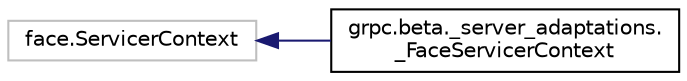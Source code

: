 digraph "Graphical Class Hierarchy"
{
 // LATEX_PDF_SIZE
  edge [fontname="Helvetica",fontsize="10",labelfontname="Helvetica",labelfontsize="10"];
  node [fontname="Helvetica",fontsize="10",shape=record];
  rankdir="LR";
  Node12460 [label="face.ServicerContext",height=0.2,width=0.4,color="grey75", fillcolor="white", style="filled",tooltip=" "];
  Node12460 -> Node0 [dir="back",color="midnightblue",fontsize="10",style="solid",fontname="Helvetica"];
  Node0 [label="grpc.beta._server_adaptations.\l_FaceServicerContext",height=0.2,width=0.4,color="black", fillcolor="white", style="filled",URL="$classgrpc_1_1beta_1_1__server__adaptations_1_1__FaceServicerContext.html",tooltip=" "];
}
